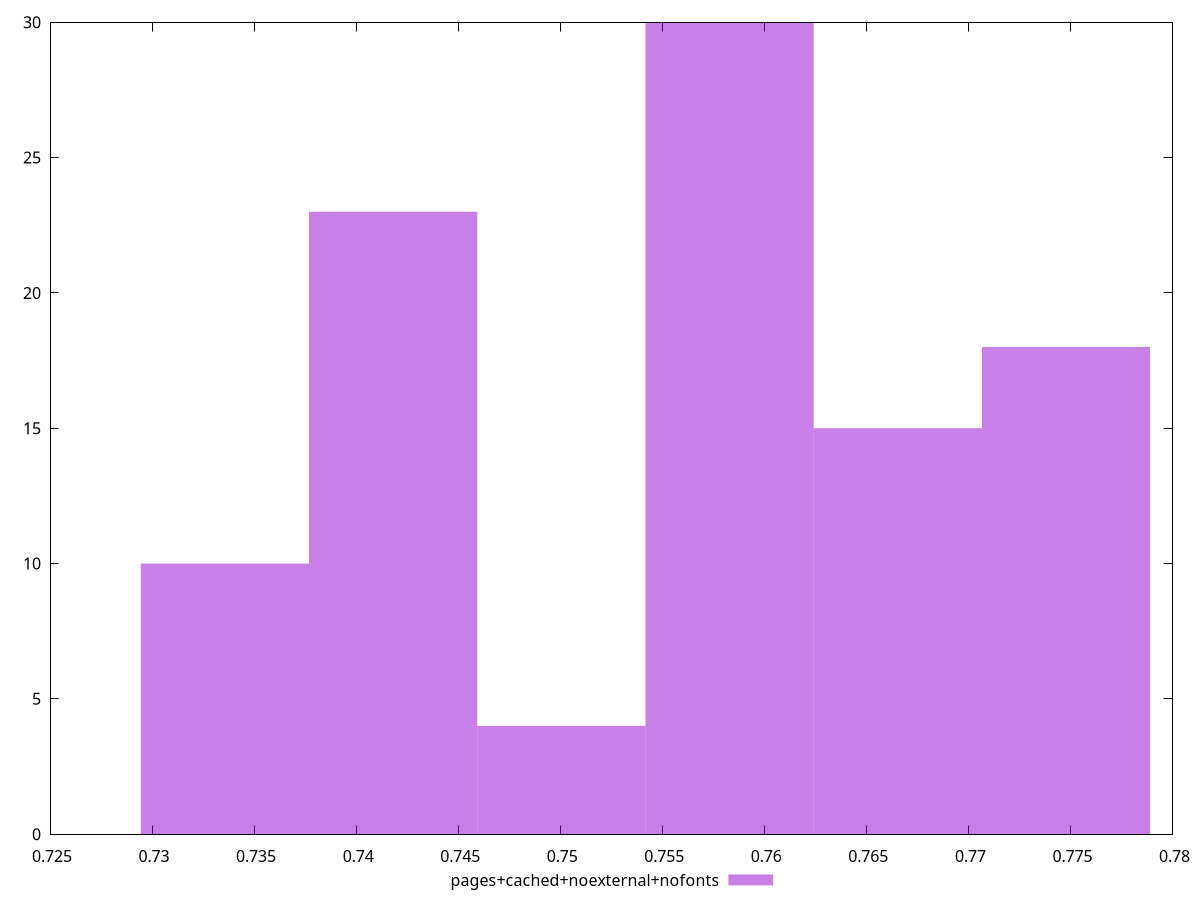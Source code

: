 $_pagesCachedNoexternalNofonts <<EOF
0.7582983900051414 30
0.7747831376139488 18
0.741813642396334 23
0.7335712685919303 10
0.7665407638095452 15
0.7500560162007377 4
EOF
set key outside below
set terminal pngcairo
set output "report_00004_2020-11-02T20-21-41.718Z/performance_score/pages+cached+noexternal+nofonts//hist.png"
set yrange [0:30]
set boxwidth 0.008242373804403711
set style fill transparent solid 0.5 noborder
plot $_pagesCachedNoexternalNofonts title "pages+cached+noexternal+nofonts" with boxes ,